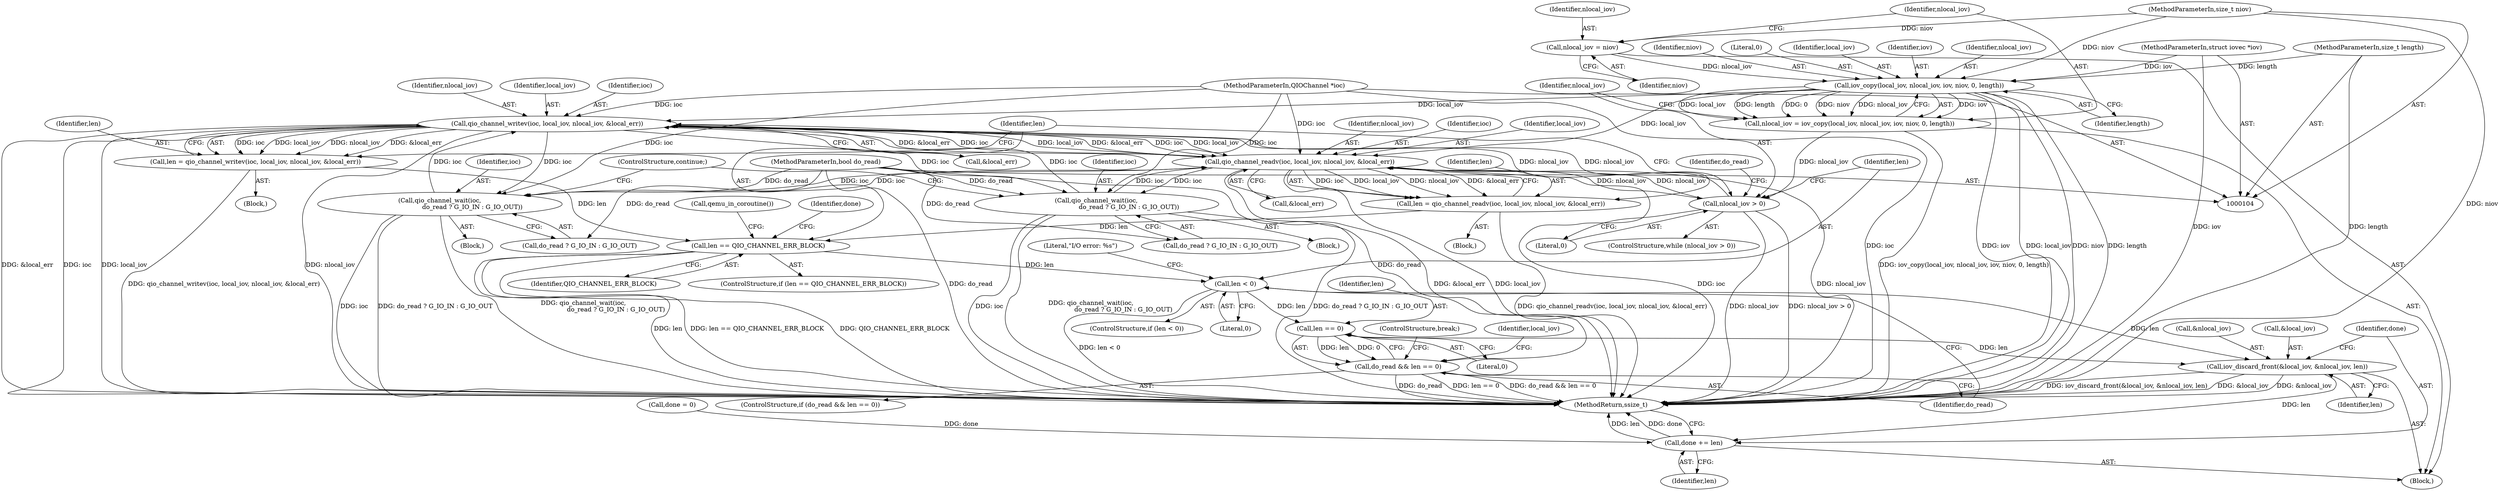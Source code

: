 digraph "1_qemu_ff82911cd3f69f028f2537825c9720ff78bc3f19_1@API" {
"1000157" [label="(Call,qio_channel_writev(ioc, local_iov, nlocal_iov, &local_err))"];
"1000147" [label="(Call,qio_channel_readv(ioc, local_iov, nlocal_iov, &local_err))"];
"1000157" [label="(Call,qio_channel_writev(ioc, local_iov, nlocal_iov, &local_err))"];
"1000176" [label="(Call,qio_channel_wait(ioc,\n                                 do_read ? G_IO_IN : G_IO_OUT))"];
"1000105" [label="(MethodParameterIn,QIOChannel *ioc)"];
"1000109" [label="(MethodParameterIn,bool do_read)"];
"1000191" [label="(Call,qio_channel_wait(ioc,\n                                 do_read ? G_IO_IN : G_IO_OUT))"];
"1000129" [label="(Call,iov_copy(local_iov, nlocal_iov, iov, niov, 0, length))"];
"1000124" [label="(Call,nlocal_iov = niov)"];
"1000107" [label="(MethodParameterIn,size_t niov)"];
"1000106" [label="(MethodParameterIn,struct iovec *iov)"];
"1000108" [label="(MethodParameterIn,size_t length)"];
"1000137" [label="(Call,nlocal_iov > 0)"];
"1000127" [label="(Call,nlocal_iov = iov_copy(local_iov, nlocal_iov, iov, niov, 0, length))"];
"1000145" [label="(Call,len = qio_channel_readv(ioc, local_iov, nlocal_iov, &local_err))"];
"1000164" [label="(Call,len == QIO_CHANNEL_ERR_BLOCK)"];
"1000204" [label="(Call,len < 0)"];
"1000222" [label="(Call,len == 0)"];
"1000220" [label="(Call,do_read && len == 0)"];
"1000227" [label="(Call,iov_discard_front(&local_iov, &nlocal_iov, len))"];
"1000233" [label="(Call,done += len)"];
"1000155" [label="(Call,len = qio_channel_writev(ioc, local_iov, nlocal_iov, &local_err))"];
"1000209" [label="(Literal,\"I/O error: %s\")"];
"1000227" [label="(Call,iov_discard_front(&local_iov, &nlocal_iov, len))"];
"1000133" [label="(Identifier,niov)"];
"1000143" [label="(Identifier,do_read)"];
"1000190" [label="(Block,)"];
"1000161" [label="(Call,&local_err)"];
"1000124" [label="(Call,nlocal_iov = niov)"];
"1000177" [label="(Identifier,ioc)"];
"1000204" [label="(Call,len < 0)"];
"1000224" [label="(Literal,0)"];
"1000192" [label="(Identifier,ioc)"];
"1000226" [label="(ControlStructure,break;)"];
"1000156" [label="(Identifier,len)"];
"1000137" [label="(Call,nlocal_iov > 0)"];
"1000128" [label="(Identifier,nlocal_iov)"];
"1000220" [label="(Call,do_read && len == 0)"];
"1000150" [label="(Identifier,nlocal_iov)"];
"1000134" [label="(Literal,0)"];
"1000203" [label="(ControlStructure,if (len < 0))"];
"1000155" [label="(Call,len = qio_channel_writev(ioc, local_iov, nlocal_iov, &local_err))"];
"1000125" [label="(Identifier,nlocal_iov)"];
"1000166" [label="(Identifier,QIO_CHANNEL_ERR_BLOCK)"];
"1000164" [label="(Call,len == QIO_CHANNEL_ERR_BLOCK)"];
"1000230" [label="(Call,&nlocal_iov)"];
"1000159" [label="(Identifier,local_iov)"];
"1000191" [label="(Call,qio_channel_wait(ioc,\n                                 do_read ? G_IO_IN : G_IO_OUT))"];
"1000105" [label="(MethodParameterIn,QIOChannel *ioc)"];
"1000110" [label="(Block,)"];
"1000219" [label="(ControlStructure,if (do_read && len == 0))"];
"1000145" [label="(Call,len = qio_channel_readv(ioc, local_iov, nlocal_iov, &local_err))"];
"1000129" [label="(Call,iov_copy(local_iov, nlocal_iov, iov, niov, 0, length))"];
"1000234" [label="(Identifier,done)"];
"1000138" [label="(Identifier,nlocal_iov)"];
"1000157" [label="(Call,qio_channel_writev(ioc, local_iov, nlocal_iov, &local_err))"];
"1000127" [label="(Call,nlocal_iov = iov_copy(local_iov, nlocal_iov, iov, niov, 0, length))"];
"1000108" [label="(MethodParameterIn,size_t length)"];
"1000178" [label="(Call,do_read ? G_IO_IN : G_IO_OUT)"];
"1000130" [label="(Identifier,local_iov)"];
"1000126" [label="(Identifier,niov)"];
"1000205" [label="(Identifier,len)"];
"1000144" [label="(Block,)"];
"1000229" [label="(Identifier,local_iov)"];
"1000236" [label="(MethodReturn,ssize_t)"];
"1000189" [label="(Identifier,done)"];
"1000176" [label="(Call,qio_channel_wait(ioc,\n                                 do_read ? G_IO_IN : G_IO_OUT))"];
"1000233" [label="(Call,done += len)"];
"1000107" [label="(MethodParameterIn,size_t niov)"];
"1000135" [label="(Identifier,length)"];
"1000146" [label="(Identifier,len)"];
"1000106" [label="(MethodParameterIn,struct iovec *iov)"];
"1000112" [label="(Call,done = 0)"];
"1000235" [label="(Identifier,len)"];
"1000221" [label="(Identifier,do_read)"];
"1000139" [label="(Literal,0)"];
"1000175" [label="(Block,)"];
"1000158" [label="(Identifier,ioc)"];
"1000206" [label="(Literal,0)"];
"1000148" [label="(Identifier,ioc)"];
"1000228" [label="(Call,&local_iov)"];
"1000149" [label="(Identifier,local_iov)"];
"1000163" [label="(ControlStructure,if (len == QIO_CHANNEL_ERR_BLOCK))"];
"1000109" [label="(MethodParameterIn,bool do_read)"];
"1000132" [label="(Identifier,iov)"];
"1000223" [label="(Identifier,len)"];
"1000232" [label="(Identifier,len)"];
"1000154" [label="(Block,)"];
"1000160" [label="(Identifier,nlocal_iov)"];
"1000147" [label="(Call,qio_channel_readv(ioc, local_iov, nlocal_iov, &local_err))"];
"1000202" [label="(ControlStructure,continue;)"];
"1000193" [label="(Call,do_read ? G_IO_IN : G_IO_OUT)"];
"1000131" [label="(Identifier,nlocal_iov)"];
"1000222" [label="(Call,len == 0)"];
"1000151" [label="(Call,&local_err)"];
"1000169" [label="(Call,qemu_in_coroutine())"];
"1000165" [label="(Identifier,len)"];
"1000136" [label="(ControlStructure,while (nlocal_iov > 0))"];
"1000157" -> "1000155"  [label="AST: "];
"1000157" -> "1000161"  [label="CFG: "];
"1000158" -> "1000157"  [label="AST: "];
"1000159" -> "1000157"  [label="AST: "];
"1000160" -> "1000157"  [label="AST: "];
"1000161" -> "1000157"  [label="AST: "];
"1000155" -> "1000157"  [label="CFG: "];
"1000157" -> "1000236"  [label="DDG: local_iov"];
"1000157" -> "1000236"  [label="DDG: nlocal_iov"];
"1000157" -> "1000236"  [label="DDG: ioc"];
"1000157" -> "1000236"  [label="DDG: &local_err"];
"1000157" -> "1000137"  [label="DDG: nlocal_iov"];
"1000157" -> "1000147"  [label="DDG: ioc"];
"1000157" -> "1000147"  [label="DDG: local_iov"];
"1000157" -> "1000147"  [label="DDG: &local_err"];
"1000157" -> "1000155"  [label="DDG: ioc"];
"1000157" -> "1000155"  [label="DDG: local_iov"];
"1000157" -> "1000155"  [label="DDG: nlocal_iov"];
"1000157" -> "1000155"  [label="DDG: &local_err"];
"1000147" -> "1000157"  [label="DDG: ioc"];
"1000147" -> "1000157"  [label="DDG: local_iov"];
"1000147" -> "1000157"  [label="DDG: &local_err"];
"1000176" -> "1000157"  [label="DDG: ioc"];
"1000191" -> "1000157"  [label="DDG: ioc"];
"1000105" -> "1000157"  [label="DDG: ioc"];
"1000129" -> "1000157"  [label="DDG: local_iov"];
"1000137" -> "1000157"  [label="DDG: nlocal_iov"];
"1000157" -> "1000176"  [label="DDG: ioc"];
"1000157" -> "1000191"  [label="DDG: ioc"];
"1000147" -> "1000145"  [label="AST: "];
"1000147" -> "1000151"  [label="CFG: "];
"1000148" -> "1000147"  [label="AST: "];
"1000149" -> "1000147"  [label="AST: "];
"1000150" -> "1000147"  [label="AST: "];
"1000151" -> "1000147"  [label="AST: "];
"1000145" -> "1000147"  [label="CFG: "];
"1000147" -> "1000236"  [label="DDG: &local_err"];
"1000147" -> "1000236"  [label="DDG: local_iov"];
"1000147" -> "1000236"  [label="DDG: ioc"];
"1000147" -> "1000236"  [label="DDG: nlocal_iov"];
"1000147" -> "1000137"  [label="DDG: nlocal_iov"];
"1000147" -> "1000145"  [label="DDG: ioc"];
"1000147" -> "1000145"  [label="DDG: local_iov"];
"1000147" -> "1000145"  [label="DDG: nlocal_iov"];
"1000147" -> "1000145"  [label="DDG: &local_err"];
"1000176" -> "1000147"  [label="DDG: ioc"];
"1000191" -> "1000147"  [label="DDG: ioc"];
"1000105" -> "1000147"  [label="DDG: ioc"];
"1000129" -> "1000147"  [label="DDG: local_iov"];
"1000137" -> "1000147"  [label="DDG: nlocal_iov"];
"1000147" -> "1000176"  [label="DDG: ioc"];
"1000147" -> "1000191"  [label="DDG: ioc"];
"1000176" -> "1000175"  [label="AST: "];
"1000176" -> "1000178"  [label="CFG: "];
"1000177" -> "1000176"  [label="AST: "];
"1000178" -> "1000176"  [label="AST: "];
"1000202" -> "1000176"  [label="CFG: "];
"1000176" -> "1000236"  [label="DDG: do_read ? G_IO_IN : G_IO_OUT"];
"1000176" -> "1000236"  [label="DDG: qio_channel_wait(ioc,\n                                 do_read ? G_IO_IN : G_IO_OUT)"];
"1000176" -> "1000236"  [label="DDG: ioc"];
"1000105" -> "1000176"  [label="DDG: ioc"];
"1000109" -> "1000176"  [label="DDG: do_read"];
"1000105" -> "1000104"  [label="AST: "];
"1000105" -> "1000236"  [label="DDG: ioc"];
"1000105" -> "1000191"  [label="DDG: ioc"];
"1000109" -> "1000104"  [label="AST: "];
"1000109" -> "1000236"  [label="DDG: do_read"];
"1000109" -> "1000178"  [label="DDG: do_read"];
"1000109" -> "1000191"  [label="DDG: do_read"];
"1000109" -> "1000193"  [label="DDG: do_read"];
"1000109" -> "1000220"  [label="DDG: do_read"];
"1000191" -> "1000190"  [label="AST: "];
"1000191" -> "1000193"  [label="CFG: "];
"1000192" -> "1000191"  [label="AST: "];
"1000193" -> "1000191"  [label="AST: "];
"1000202" -> "1000191"  [label="CFG: "];
"1000191" -> "1000236"  [label="DDG: qio_channel_wait(ioc,\n                                 do_read ? G_IO_IN : G_IO_OUT)"];
"1000191" -> "1000236"  [label="DDG: do_read ? G_IO_IN : G_IO_OUT"];
"1000191" -> "1000236"  [label="DDG: ioc"];
"1000129" -> "1000127"  [label="AST: "];
"1000129" -> "1000135"  [label="CFG: "];
"1000130" -> "1000129"  [label="AST: "];
"1000131" -> "1000129"  [label="AST: "];
"1000132" -> "1000129"  [label="AST: "];
"1000133" -> "1000129"  [label="AST: "];
"1000134" -> "1000129"  [label="AST: "];
"1000135" -> "1000129"  [label="AST: "];
"1000127" -> "1000129"  [label="CFG: "];
"1000129" -> "1000236"  [label="DDG: iov"];
"1000129" -> "1000236"  [label="DDG: local_iov"];
"1000129" -> "1000236"  [label="DDG: niov"];
"1000129" -> "1000236"  [label="DDG: length"];
"1000129" -> "1000127"  [label="DDG: iov"];
"1000129" -> "1000127"  [label="DDG: local_iov"];
"1000129" -> "1000127"  [label="DDG: length"];
"1000129" -> "1000127"  [label="DDG: 0"];
"1000129" -> "1000127"  [label="DDG: niov"];
"1000129" -> "1000127"  [label="DDG: nlocal_iov"];
"1000124" -> "1000129"  [label="DDG: nlocal_iov"];
"1000106" -> "1000129"  [label="DDG: iov"];
"1000107" -> "1000129"  [label="DDG: niov"];
"1000108" -> "1000129"  [label="DDG: length"];
"1000124" -> "1000110"  [label="AST: "];
"1000124" -> "1000126"  [label="CFG: "];
"1000125" -> "1000124"  [label="AST: "];
"1000126" -> "1000124"  [label="AST: "];
"1000128" -> "1000124"  [label="CFG: "];
"1000107" -> "1000124"  [label="DDG: niov"];
"1000107" -> "1000104"  [label="AST: "];
"1000107" -> "1000236"  [label="DDG: niov"];
"1000106" -> "1000104"  [label="AST: "];
"1000106" -> "1000236"  [label="DDG: iov"];
"1000108" -> "1000104"  [label="AST: "];
"1000108" -> "1000236"  [label="DDG: length"];
"1000137" -> "1000136"  [label="AST: "];
"1000137" -> "1000139"  [label="CFG: "];
"1000138" -> "1000137"  [label="AST: "];
"1000139" -> "1000137"  [label="AST: "];
"1000143" -> "1000137"  [label="CFG: "];
"1000205" -> "1000137"  [label="CFG: "];
"1000137" -> "1000236"  [label="DDG: nlocal_iov"];
"1000137" -> "1000236"  [label="DDG: nlocal_iov > 0"];
"1000127" -> "1000137"  [label="DDG: nlocal_iov"];
"1000127" -> "1000110"  [label="AST: "];
"1000128" -> "1000127"  [label="AST: "];
"1000138" -> "1000127"  [label="CFG: "];
"1000127" -> "1000236"  [label="DDG: iov_copy(local_iov, nlocal_iov, iov, niov, 0, length)"];
"1000145" -> "1000144"  [label="AST: "];
"1000146" -> "1000145"  [label="AST: "];
"1000165" -> "1000145"  [label="CFG: "];
"1000145" -> "1000236"  [label="DDG: qio_channel_readv(ioc, local_iov, nlocal_iov, &local_err)"];
"1000145" -> "1000164"  [label="DDG: len"];
"1000164" -> "1000163"  [label="AST: "];
"1000164" -> "1000166"  [label="CFG: "];
"1000165" -> "1000164"  [label="AST: "];
"1000166" -> "1000164"  [label="AST: "];
"1000169" -> "1000164"  [label="CFG: "];
"1000189" -> "1000164"  [label="CFG: "];
"1000164" -> "1000236"  [label="DDG: len == QIO_CHANNEL_ERR_BLOCK"];
"1000164" -> "1000236"  [label="DDG: QIO_CHANNEL_ERR_BLOCK"];
"1000164" -> "1000236"  [label="DDG: len"];
"1000155" -> "1000164"  [label="DDG: len"];
"1000164" -> "1000204"  [label="DDG: len"];
"1000204" -> "1000203"  [label="AST: "];
"1000204" -> "1000206"  [label="CFG: "];
"1000205" -> "1000204"  [label="AST: "];
"1000206" -> "1000204"  [label="AST: "];
"1000209" -> "1000204"  [label="CFG: "];
"1000221" -> "1000204"  [label="CFG: "];
"1000204" -> "1000236"  [label="DDG: len < 0"];
"1000204" -> "1000222"  [label="DDG: len"];
"1000204" -> "1000227"  [label="DDG: len"];
"1000222" -> "1000220"  [label="AST: "];
"1000222" -> "1000224"  [label="CFG: "];
"1000223" -> "1000222"  [label="AST: "];
"1000224" -> "1000222"  [label="AST: "];
"1000220" -> "1000222"  [label="CFG: "];
"1000222" -> "1000220"  [label="DDG: len"];
"1000222" -> "1000220"  [label="DDG: 0"];
"1000222" -> "1000227"  [label="DDG: len"];
"1000220" -> "1000219"  [label="AST: "];
"1000220" -> "1000221"  [label="CFG: "];
"1000221" -> "1000220"  [label="AST: "];
"1000226" -> "1000220"  [label="CFG: "];
"1000229" -> "1000220"  [label="CFG: "];
"1000220" -> "1000236"  [label="DDG: do_read"];
"1000220" -> "1000236"  [label="DDG: len == 0"];
"1000220" -> "1000236"  [label="DDG: do_read && len == 0"];
"1000227" -> "1000110"  [label="AST: "];
"1000227" -> "1000232"  [label="CFG: "];
"1000228" -> "1000227"  [label="AST: "];
"1000230" -> "1000227"  [label="AST: "];
"1000232" -> "1000227"  [label="AST: "];
"1000234" -> "1000227"  [label="CFG: "];
"1000227" -> "1000236"  [label="DDG: iov_discard_front(&local_iov, &nlocal_iov, len)"];
"1000227" -> "1000236"  [label="DDG: &local_iov"];
"1000227" -> "1000236"  [label="DDG: &nlocal_iov"];
"1000227" -> "1000233"  [label="DDG: len"];
"1000233" -> "1000110"  [label="AST: "];
"1000233" -> "1000235"  [label="CFG: "];
"1000234" -> "1000233"  [label="AST: "];
"1000235" -> "1000233"  [label="AST: "];
"1000236" -> "1000233"  [label="CFG: "];
"1000233" -> "1000236"  [label="DDG: len"];
"1000233" -> "1000236"  [label="DDG: done"];
"1000112" -> "1000233"  [label="DDG: done"];
"1000155" -> "1000154"  [label="AST: "];
"1000156" -> "1000155"  [label="AST: "];
"1000165" -> "1000155"  [label="CFG: "];
"1000155" -> "1000236"  [label="DDG: qio_channel_writev(ioc, local_iov, nlocal_iov, &local_err)"];
}
